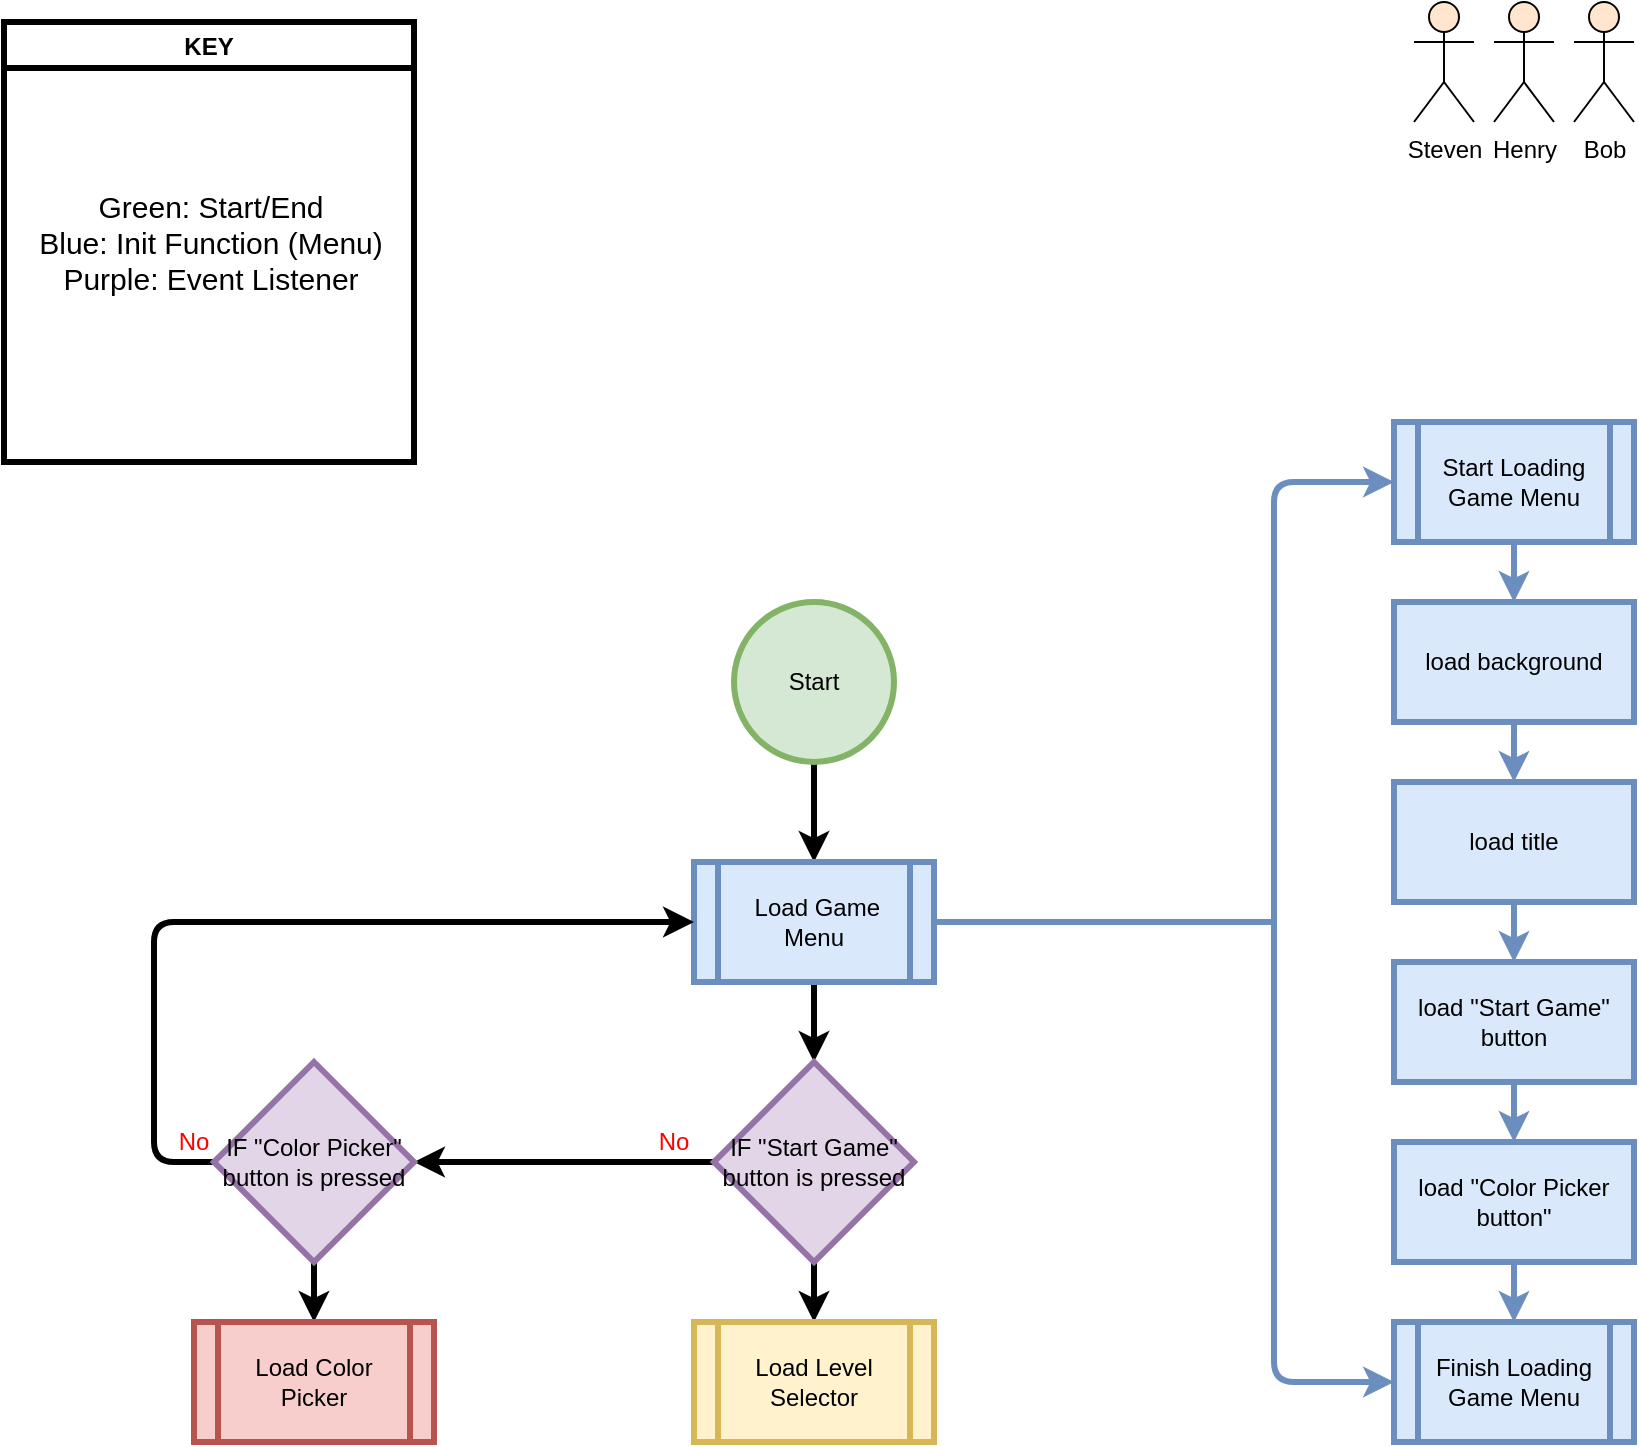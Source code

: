 <mxfile version="15.3.1" type="github">
  <diagram id="sANR0Sa7Du-AlCgByeaL" name="Page-1">
    <mxGraphModel dx="946" dy="469" grid="1" gridSize="10" guides="1" tooltips="1" connect="1" arrows="1" fold="1" page="1" pageScale="1" pageWidth="850" pageHeight="1100" math="0" shadow="0">
      <root>
        <mxCell id="0" />
        <mxCell id="1" parent="0" />
        <mxCell id="qH3xu6opcL6_kooswoq3-3" value="KEY" style="swimlane;strokeWidth=3;" parent="1" vertex="1">
          <mxGeometry x="15" y="20" width="205" height="220" as="geometry" />
        </mxCell>
        <mxCell id="JeuFTquh8uSQP2lj25kD-12" value="&lt;font style=&quot;font-size: 15px&quot;&gt;Green: Start/End&lt;br&gt;Blue: Init Function (Menu)&lt;br&gt;Purple: Event Listener&lt;br&gt;&lt;/font&gt;" style="text;html=1;align=center;verticalAlign=middle;resizable=0;points=[];autosize=1;strokeColor=none;fillColor=none;" vertex="1" parent="qH3xu6opcL6_kooswoq3-3">
          <mxGeometry x="7.5" y="85" width="190" height="50" as="geometry" />
        </mxCell>
        <mxCell id="fsFY9wsdsCtNqfY3CEtP-5" value="Bob" style="shape=umlActor;verticalLabelPosition=bottom;verticalAlign=top;html=1;fillColor=#ffe6cc;" parent="1" vertex="1">
          <mxGeometry x="800" y="10" width="30" height="60" as="geometry" />
        </mxCell>
        <mxCell id="ZbSbrt5vP9VM88DJlWoI-10" value="Henry" style="shape=umlActor;verticalLabelPosition=bottom;verticalAlign=top;html=1;fillColor=#ffe6cc;" parent="1" vertex="1">
          <mxGeometry x="760" y="10" width="30" height="60" as="geometry" />
        </mxCell>
        <mxCell id="yoXjjoeokbbWdY5fdKAf-7" style="edgeStyle=orthogonalEdgeStyle;rounded=1;orthogonalLoop=1;jettySize=auto;html=1;entryX=1.033;entryY=0.414;entryDx=0;entryDy=0;entryPerimeter=0;endArrow=classicThin;endFill=1;strokeWidth=5;exitX=1;exitY=0.5;exitDx=0;exitDy=0;" parent="1" edge="1">
          <mxGeometry relative="1" as="geometry">
            <Array as="points">
              <mxPoint x="790" y="625" />
              <mxPoint x="790" y="479" />
            </Array>
            <mxPoint x="753.96" y="478.98" as="targetPoint" />
          </mxGeometry>
        </mxCell>
        <mxCell id="8J_9ySokU6djVsE7Jo1Q-7" style="edgeStyle=orthogonalEdgeStyle;rounded=1;orthogonalLoop=1;jettySize=auto;html=1;entryX=0.5;entryY=0;entryDx=0;entryDy=0;strokeWidth=3;" parent="1" source="8J_9ySokU6djVsE7Jo1Q-1" target="8J_9ySokU6djVsE7Jo1Q-5" edge="1">
          <mxGeometry relative="1" as="geometry" />
        </mxCell>
        <mxCell id="8J_9ySokU6djVsE7Jo1Q-1" value="Start" style="ellipse;whiteSpace=wrap;html=1;aspect=fixed;strokeWidth=3;fillColor=#d5e8d4;strokeColor=#82b366;" parent="1" vertex="1">
          <mxGeometry x="380" y="310" width="80" height="80" as="geometry" />
        </mxCell>
        <mxCell id="JeuFTquh8uSQP2lj25kD-2" style="edgeStyle=orthogonalEdgeStyle;rounded=1;orthogonalLoop=1;jettySize=auto;html=1;entryX=0.5;entryY=0;entryDx=0;entryDy=0;entryPerimeter=0;strokeWidth=3;" edge="1" parent="1" source="8J_9ySokU6djVsE7Jo1Q-5" target="JeuFTquh8uSQP2lj25kD-1">
          <mxGeometry relative="1" as="geometry" />
        </mxCell>
        <mxCell id="JeuFTquh8uSQP2lj25kD-23" style="edgeStyle=orthogonalEdgeStyle;rounded=1;orthogonalLoop=1;jettySize=auto;html=1;startArrow=none;startFill=0;strokeWidth=3;endArrow=none;endFill=0;fillColor=#dae8fc;strokeColor=#6c8ebf;" edge="1" parent="1" source="8J_9ySokU6djVsE7Jo1Q-5">
          <mxGeometry relative="1" as="geometry">
            <mxPoint x="650" y="470" as="targetPoint" />
          </mxGeometry>
        </mxCell>
        <mxCell id="8J_9ySokU6djVsE7Jo1Q-5" value="&amp;nbsp;Load Game Menu" style="shape=process;whiteSpace=wrap;html=1;backgroundOutline=1;strokeWidth=3;fillColor=#dae8fc;strokeColor=#6c8ebf;" parent="1" vertex="1">
          <mxGeometry x="360" y="440" width="120" height="60" as="geometry" />
        </mxCell>
        <mxCell id="8J_9ySokU6djVsE7Jo1Q-14" style="edgeStyle=orthogonalEdgeStyle;rounded=1;orthogonalLoop=1;jettySize=auto;html=1;entryX=0.5;entryY=0;entryDx=0;entryDy=0;strokeWidth=3;fillColor=#dae8fc;strokeColor=#6c8ebf;" parent="1" source="8J_9ySokU6djVsE7Jo1Q-8" target="8J_9ySokU6djVsE7Jo1Q-13" edge="1">
          <mxGeometry relative="1" as="geometry" />
        </mxCell>
        <mxCell id="JeuFTquh8uSQP2lj25kD-21" style="edgeStyle=orthogonalEdgeStyle;rounded=1;orthogonalLoop=1;jettySize=auto;html=1;entryX=0;entryY=0.5;entryDx=0;entryDy=0;strokeWidth=3;startArrow=classic;startFill=1;fillColor=#dae8fc;strokeColor=#6c8ebf;" edge="1" parent="1" source="8J_9ySokU6djVsE7Jo1Q-8" target="8J_9ySokU6djVsE7Jo1Q-9">
          <mxGeometry relative="1" as="geometry">
            <Array as="points">
              <mxPoint x="650" y="250" />
              <mxPoint x="650" y="700" />
            </Array>
          </mxGeometry>
        </mxCell>
        <mxCell id="8J_9ySokU6djVsE7Jo1Q-8" value="Start Loading Game Menu" style="shape=process;whiteSpace=wrap;html=1;backgroundOutline=1;strokeWidth=3;fillColor=#dae8fc;strokeColor=#6c8ebf;" parent="1" vertex="1">
          <mxGeometry x="710" y="220" width="120" height="60" as="geometry" />
        </mxCell>
        <mxCell id="8J_9ySokU6djVsE7Jo1Q-9" value="Finish Loading Game Menu" style="shape=process;whiteSpace=wrap;html=1;backgroundOutline=1;strokeWidth=3;fillColor=#dae8fc;strokeColor=#6c8ebf;" parent="1" vertex="1">
          <mxGeometry x="710" y="670" width="120" height="60" as="geometry" />
        </mxCell>
        <mxCell id="8J_9ySokU6djVsE7Jo1Q-16" style="edgeStyle=orthogonalEdgeStyle;rounded=1;orthogonalLoop=1;jettySize=auto;html=1;entryX=0.5;entryY=0;entryDx=0;entryDy=0;strokeWidth=3;fillColor=#dae8fc;strokeColor=#6c8ebf;" parent="1" source="8J_9ySokU6djVsE7Jo1Q-10" target="8J_9ySokU6djVsE7Jo1Q-11" edge="1">
          <mxGeometry relative="1" as="geometry" />
        </mxCell>
        <mxCell id="8J_9ySokU6djVsE7Jo1Q-10" value="load title" style="rounded=0;whiteSpace=wrap;html=1;strokeWidth=3;fillColor=#dae8fc;strokeColor=#6c8ebf;" parent="1" vertex="1">
          <mxGeometry x="710" y="400" width="120" height="60" as="geometry" />
        </mxCell>
        <mxCell id="8J_9ySokU6djVsE7Jo1Q-17" style="edgeStyle=orthogonalEdgeStyle;rounded=1;orthogonalLoop=1;jettySize=auto;html=1;exitX=0.5;exitY=1;exitDx=0;exitDy=0;entryX=0.5;entryY=0;entryDx=0;entryDy=0;strokeWidth=3;fillColor=#dae8fc;strokeColor=#6c8ebf;" parent="1" source="8J_9ySokU6djVsE7Jo1Q-11" target="8J_9ySokU6djVsE7Jo1Q-12" edge="1">
          <mxGeometry relative="1" as="geometry" />
        </mxCell>
        <mxCell id="8J_9ySokU6djVsE7Jo1Q-11" value="load &quot;Start Game&quot; button" style="rounded=0;whiteSpace=wrap;html=1;strokeWidth=3;fillColor=#dae8fc;strokeColor=#6c8ebf;" parent="1" vertex="1">
          <mxGeometry x="710" y="490" width="120" height="60" as="geometry" />
        </mxCell>
        <mxCell id="8J_9ySokU6djVsE7Jo1Q-18" style="edgeStyle=orthogonalEdgeStyle;rounded=1;orthogonalLoop=1;jettySize=auto;html=1;exitX=0.5;exitY=1;exitDx=0;exitDy=0;entryX=0.5;entryY=0;entryDx=0;entryDy=0;strokeWidth=3;fillColor=#dae8fc;strokeColor=#6c8ebf;" parent="1" source="8J_9ySokU6djVsE7Jo1Q-12" target="8J_9ySokU6djVsE7Jo1Q-9" edge="1">
          <mxGeometry relative="1" as="geometry" />
        </mxCell>
        <mxCell id="8J_9ySokU6djVsE7Jo1Q-12" value="load &quot;Color Picker button&quot;" style="rounded=0;whiteSpace=wrap;html=1;strokeWidth=3;fillColor=#dae8fc;strokeColor=#6c8ebf;" parent="1" vertex="1">
          <mxGeometry x="710" y="580" width="120" height="60" as="geometry" />
        </mxCell>
        <mxCell id="8J_9ySokU6djVsE7Jo1Q-15" style="edgeStyle=orthogonalEdgeStyle;rounded=1;orthogonalLoop=1;jettySize=auto;html=1;entryX=0.5;entryY=0;entryDx=0;entryDy=0;strokeWidth=3;fillColor=#dae8fc;strokeColor=#6c8ebf;" parent="1" source="8J_9ySokU6djVsE7Jo1Q-13" target="8J_9ySokU6djVsE7Jo1Q-10" edge="1">
          <mxGeometry relative="1" as="geometry" />
        </mxCell>
        <mxCell id="8J_9ySokU6djVsE7Jo1Q-13" value="load background" style="rounded=0;whiteSpace=wrap;html=1;strokeWidth=3;fillColor=#dae8fc;strokeColor=#6c8ebf;" parent="1" vertex="1">
          <mxGeometry x="710" y="310" width="120" height="60" as="geometry" />
        </mxCell>
        <mxCell id="JeuFTquh8uSQP2lj25kD-4" style="edgeStyle=orthogonalEdgeStyle;rounded=1;orthogonalLoop=1;jettySize=auto;html=1;entryX=1;entryY=0.5;entryDx=0;entryDy=0;entryPerimeter=0;strokeWidth=3;exitX=1;exitY=1;exitDx=0;exitDy=0;" edge="1" parent="1" source="JeuFTquh8uSQP2lj25kD-7" target="JeuFTquh8uSQP2lj25kD-3">
          <mxGeometry relative="1" as="geometry">
            <mxPoint x="260" y="590" as="sourcePoint" />
            <Array as="points">
              <mxPoint x="330" y="590" />
              <mxPoint x="330" y="590" />
            </Array>
          </mxGeometry>
        </mxCell>
        <mxCell id="JeuFTquh8uSQP2lj25kD-13" style="edgeStyle=orthogonalEdgeStyle;rounded=1;orthogonalLoop=1;jettySize=auto;html=1;entryX=0.5;entryY=0;entryDx=0;entryDy=0;strokeWidth=3;" edge="1" parent="1" source="JeuFTquh8uSQP2lj25kD-1" target="JeuFTquh8uSQP2lj25kD-8">
          <mxGeometry relative="1" as="geometry" />
        </mxCell>
        <mxCell id="JeuFTquh8uSQP2lj25kD-1" value="IF &quot;Start Game&quot; button is pressed" style="strokeWidth=3;html=1;shape=mxgraph.flowchart.decision;whiteSpace=wrap;fillColor=#e1d5e7;strokeColor=#9673a6;align=center;" vertex="1" parent="1">
          <mxGeometry x="370" y="540" width="100" height="100" as="geometry" />
        </mxCell>
        <mxCell id="JeuFTquh8uSQP2lj25kD-5" style="edgeStyle=orthogonalEdgeStyle;rounded=1;orthogonalLoop=1;jettySize=auto;html=1;entryX=0;entryY=0.5;entryDx=0;entryDy=0;strokeWidth=3;exitX=0;exitY=0.5;exitDx=0;exitDy=0;exitPerimeter=0;" edge="1" parent="1" source="JeuFTquh8uSQP2lj25kD-3" target="8J_9ySokU6djVsE7Jo1Q-5">
          <mxGeometry relative="1" as="geometry">
            <mxPoint x="250" y="470" as="targetPoint" />
            <Array as="points">
              <mxPoint x="90" y="590" />
              <mxPoint x="90" y="470" />
            </Array>
          </mxGeometry>
        </mxCell>
        <mxCell id="JeuFTquh8uSQP2lj25kD-15" style="edgeStyle=orthogonalEdgeStyle;rounded=1;orthogonalLoop=1;jettySize=auto;html=1;entryX=0.5;entryY=0;entryDx=0;entryDy=0;strokeWidth=3;" edge="1" parent="1" source="JeuFTquh8uSQP2lj25kD-3" target="JeuFTquh8uSQP2lj25kD-14">
          <mxGeometry relative="1" as="geometry" />
        </mxCell>
        <mxCell id="JeuFTquh8uSQP2lj25kD-3" value="IF &quot;Color Picker&quot; button is pressed" style="strokeWidth=3;html=1;shape=mxgraph.flowchart.decision;whiteSpace=wrap;fillColor=#e1d5e7;strokeColor=#9673a6;" vertex="1" parent="1">
          <mxGeometry x="120" y="540" width="100" height="100" as="geometry" />
        </mxCell>
        <mxCell id="JeuFTquh8uSQP2lj25kD-6" value="&lt;font color=&quot;#ff0000&quot;&gt;No&lt;/font&gt;" style="text;html=1;strokeColor=none;fillColor=none;align=center;verticalAlign=middle;whiteSpace=wrap;rounded=0;" vertex="1" parent="1">
          <mxGeometry x="90" y="570" width="40" height="20" as="geometry" />
        </mxCell>
        <mxCell id="JeuFTquh8uSQP2lj25kD-7" value="&lt;font color=&quot;#ff0000&quot;&gt;No&lt;/font&gt;" style="text;html=1;strokeColor=none;fillColor=none;align=center;verticalAlign=middle;whiteSpace=wrap;rounded=0;" vertex="1" parent="1">
          <mxGeometry x="330" y="570" width="40" height="20" as="geometry" />
        </mxCell>
        <mxCell id="JeuFTquh8uSQP2lj25kD-8" value="Load Level Selector" style="shape=process;whiteSpace=wrap;html=1;backgroundOutline=1;strokeWidth=3;fillColor=#fff2cc;strokeColor=#d6b656;" vertex="1" parent="1">
          <mxGeometry x="360" y="670" width="120" height="60" as="geometry" />
        </mxCell>
        <mxCell id="JeuFTquh8uSQP2lj25kD-14" value="Load Color Picker" style="shape=process;whiteSpace=wrap;html=1;backgroundOutline=1;strokeWidth=3;fillColor=#f8cecc;strokeColor=#b85450;" vertex="1" parent="1">
          <mxGeometry x="110" y="670" width="120" height="60" as="geometry" />
        </mxCell>
        <mxCell id="JeuFTquh8uSQP2lj25kD-28" value="Steven" style="shape=umlActor;verticalLabelPosition=bottom;verticalAlign=top;html=1;fillColor=#ffe6cc;" vertex="1" parent="1">
          <mxGeometry x="720" y="10" width="30" height="60" as="geometry" />
        </mxCell>
      </root>
    </mxGraphModel>
  </diagram>
</mxfile>
